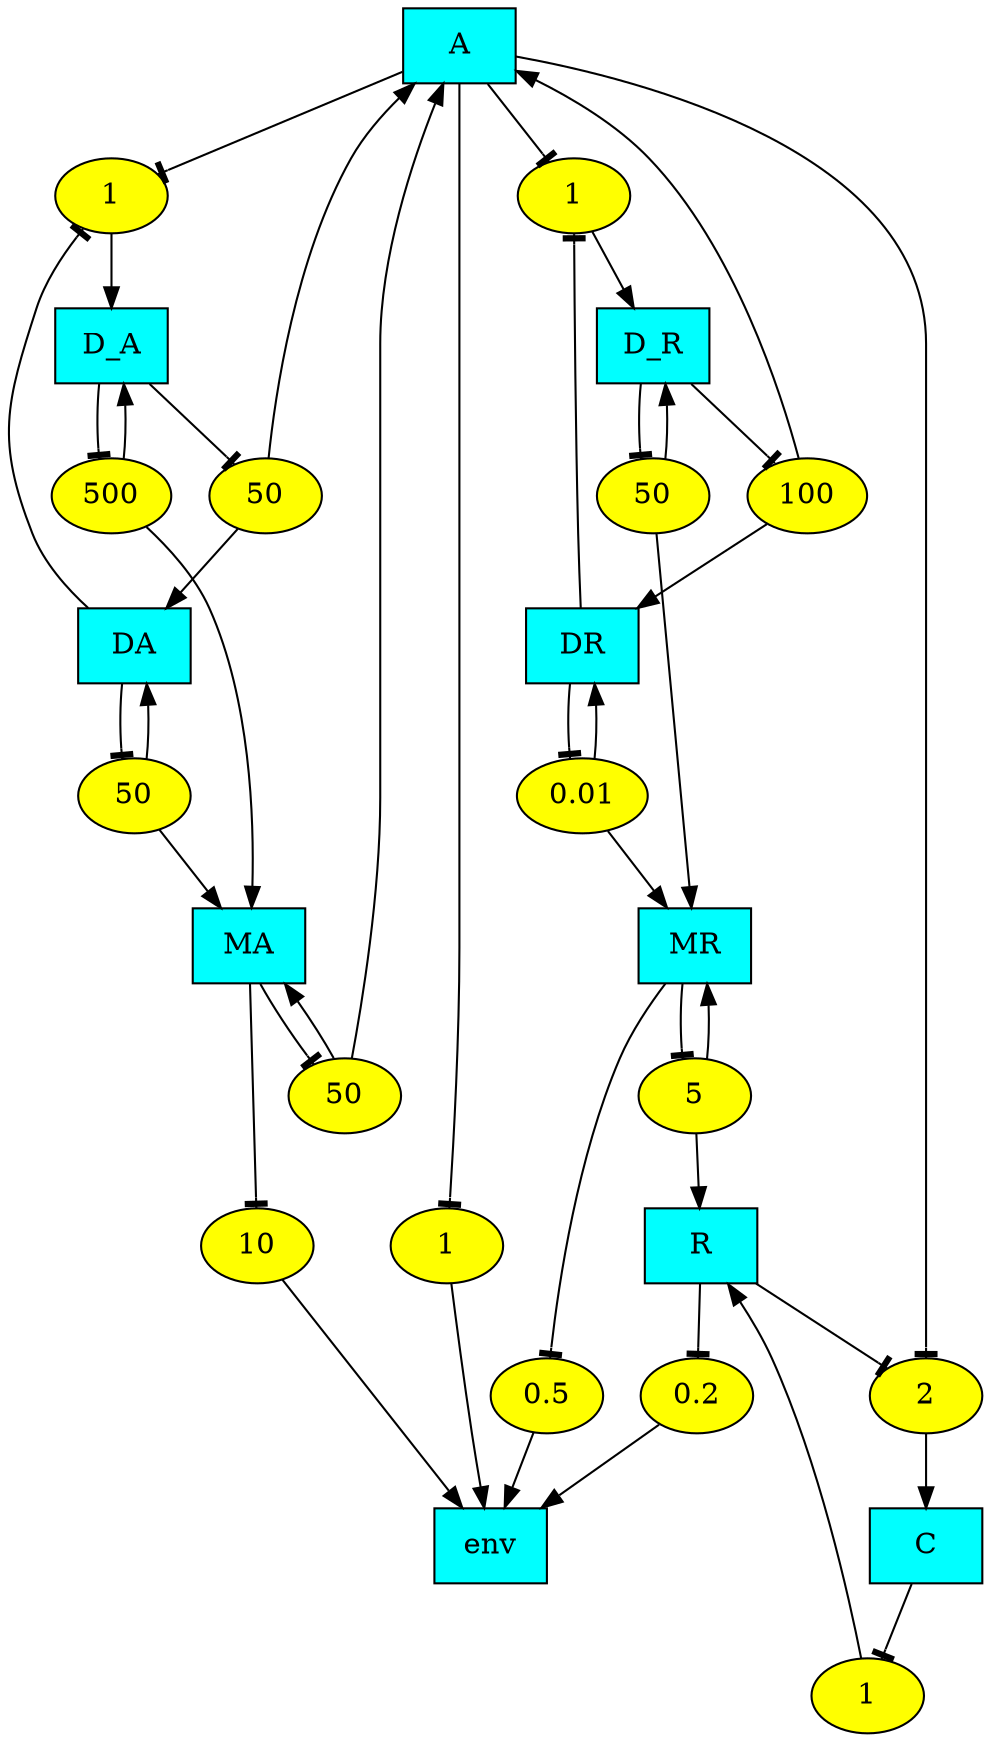 digraph {
    A [label="A", shape="box", style="filled", fillcolor="cyan"];
    C [label="C", shape="box", style="filled", fillcolor="cyan"];
    DA [label="DA", shape="box", style="filled", fillcolor="cyan"];
    DR [label="DR", shape="box", style="filled", fillcolor="cyan"];
    D_A [label="D_A", shape="box", style="filled", fillcolor="cyan"];
    D_R [label="D_R", shape="box", style="filled", fillcolor="cyan"];
    MA [label="MA", shape="box", style="filled", fillcolor="cyan"];
    MR [label="MR", shape="box", style="filled", fillcolor="cyan"];
    R [label="R", shape="box", style="filled", fillcolor="cyan"];
    env [label="env", shape="box", style="filled", fillcolor="cyan"];
    r0 [label="1", shape="oval", style="filled", fillcolor="yellow"];
    A -> r0 [arrowhead="tee"];
    DA -> r0 [arrowhead="tee"];
    r0 -> D_A;
    r1 [label="50", shape="oval", style="filled", fillcolor="yellow"];
    D_A -> r1 [arrowhead="tee"];
    r1 -> DA;
    r1 -> A;
    r2 [label="1", shape="oval", style="filled", fillcolor="yellow"];
    A -> r2 [arrowhead="tee"];
    DR -> r2 [arrowhead="tee"];
    r2 -> D_R;
    r3 [label="100", shape="oval", style="filled", fillcolor="yellow"];
    D_R -> r3 [arrowhead="tee"];
    r3 -> DR;
    r3 -> A;
    r4 [label="500", shape="oval", style="filled", fillcolor="yellow"];
    D_A -> r4 [arrowhead="tee"];
    r4 -> MA;
    r4 -> D_A;
    r5 [label="50", shape="oval", style="filled", fillcolor="yellow"];
    DA -> r5 [arrowhead="tee"];
    r5 -> MA;
    r5 -> DA;
    r6 [label="50", shape="oval", style="filled", fillcolor="yellow"];
    D_R -> r6 [arrowhead="tee"];
    r6 -> MR;
    r6 -> D_R;
    r7 [label="0.01", shape="oval", style="filled", fillcolor="yellow"];
    DR -> r7 [arrowhead="tee"];
    r7 -> MR;
    r7 -> DR;
    r8 [label="50", shape="oval", style="filled", fillcolor="yellow"];
    MA -> r8 [arrowhead="tee"];
    r8 -> MA;
    r8 -> A;
    r9 [label="5", shape="oval", style="filled", fillcolor="yellow"];
    MR -> r9 [arrowhead="tee"];
    r9 -> MR;
    r9 -> R;
    r10 [label="2", shape="oval", style="filled", fillcolor="yellow"];
    A -> r10 [arrowhead="tee"];
    R -> r10 [arrowhead="tee"];
    r10 -> C;
    r11 [label="1", shape="oval", style="filled", fillcolor="yellow"];
    C -> r11 [arrowhead="tee"];
    r11 -> R;
    r12 [label="1", shape="oval", style="filled", fillcolor="yellow"];
    A -> r12 [arrowhead="tee"];
    r12 -> env;
    r13 [label="0.2", shape="oval", style="filled", fillcolor="yellow"];
    R -> r13 [arrowhead="tee"];
    r13 -> env;
    r14 [label="10", shape="oval", style="filled", fillcolor="yellow"];
    MA -> r14 [arrowhead="tee"];
    r14 -> env;
    r15 [label="0.5", shape="oval", style="filled", fillcolor="yellow"];
    MR -> r15 [arrowhead="tee"];
    r15 -> env;
}
